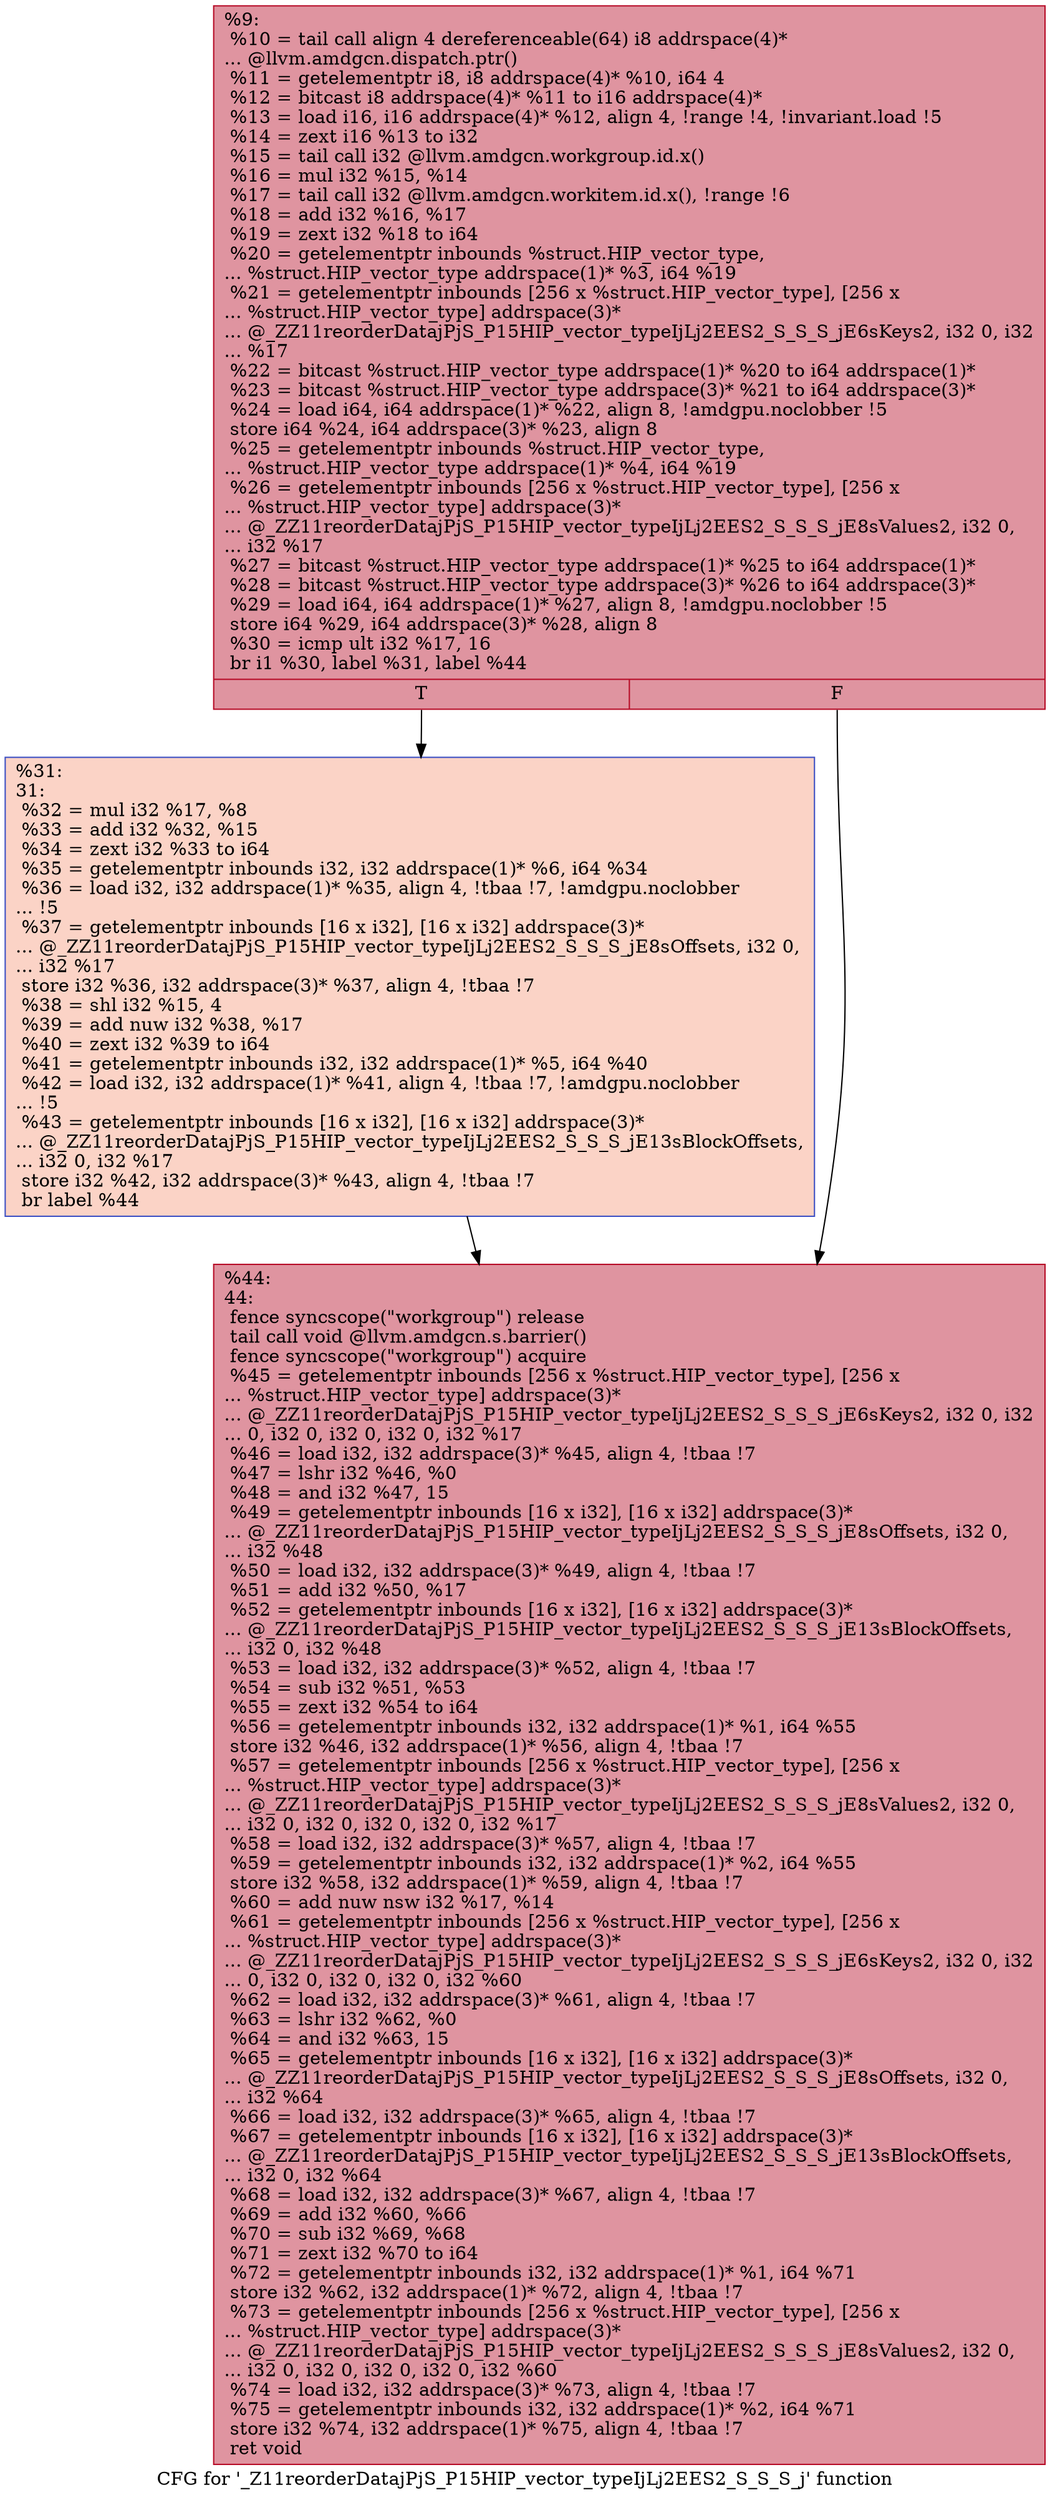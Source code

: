 digraph "CFG for '_Z11reorderDatajPjS_P15HIP_vector_typeIjLj2EES2_S_S_S_j' function" {
	label="CFG for '_Z11reorderDatajPjS_P15HIP_vector_typeIjLj2EES2_S_S_S_j' function";

	Node0x5e15950 [shape=record,color="#b70d28ff", style=filled, fillcolor="#b70d2870",label="{%9:\l  %10 = tail call align 4 dereferenceable(64) i8 addrspace(4)*\l... @llvm.amdgcn.dispatch.ptr()\l  %11 = getelementptr i8, i8 addrspace(4)* %10, i64 4\l  %12 = bitcast i8 addrspace(4)* %11 to i16 addrspace(4)*\l  %13 = load i16, i16 addrspace(4)* %12, align 4, !range !4, !invariant.load !5\l  %14 = zext i16 %13 to i32\l  %15 = tail call i32 @llvm.amdgcn.workgroup.id.x()\l  %16 = mul i32 %15, %14\l  %17 = tail call i32 @llvm.amdgcn.workitem.id.x(), !range !6\l  %18 = add i32 %16, %17\l  %19 = zext i32 %18 to i64\l  %20 = getelementptr inbounds %struct.HIP_vector_type,\l... %struct.HIP_vector_type addrspace(1)* %3, i64 %19\l  %21 = getelementptr inbounds [256 x %struct.HIP_vector_type], [256 x\l... %struct.HIP_vector_type] addrspace(3)*\l... @_ZZ11reorderDatajPjS_P15HIP_vector_typeIjLj2EES2_S_S_S_jE6sKeys2, i32 0, i32\l... %17\l  %22 = bitcast %struct.HIP_vector_type addrspace(1)* %20 to i64 addrspace(1)*\l  %23 = bitcast %struct.HIP_vector_type addrspace(3)* %21 to i64 addrspace(3)*\l  %24 = load i64, i64 addrspace(1)* %22, align 8, !amdgpu.noclobber !5\l  store i64 %24, i64 addrspace(3)* %23, align 8\l  %25 = getelementptr inbounds %struct.HIP_vector_type,\l... %struct.HIP_vector_type addrspace(1)* %4, i64 %19\l  %26 = getelementptr inbounds [256 x %struct.HIP_vector_type], [256 x\l... %struct.HIP_vector_type] addrspace(3)*\l... @_ZZ11reorderDatajPjS_P15HIP_vector_typeIjLj2EES2_S_S_S_jE8sValues2, i32 0,\l... i32 %17\l  %27 = bitcast %struct.HIP_vector_type addrspace(1)* %25 to i64 addrspace(1)*\l  %28 = bitcast %struct.HIP_vector_type addrspace(3)* %26 to i64 addrspace(3)*\l  %29 = load i64, i64 addrspace(1)* %27, align 8, !amdgpu.noclobber !5\l  store i64 %29, i64 addrspace(3)* %28, align 8\l  %30 = icmp ult i32 %17, 16\l  br i1 %30, label %31, label %44\l|{<s0>T|<s1>F}}"];
	Node0x5e15950:s0 -> Node0x5e18c20;
	Node0x5e15950:s1 -> Node0x5e18c70;
	Node0x5e18c20 [shape=record,color="#3d50c3ff", style=filled, fillcolor="#f59c7d70",label="{%31:\l31:                                               \l  %32 = mul i32 %17, %8\l  %33 = add i32 %32, %15\l  %34 = zext i32 %33 to i64\l  %35 = getelementptr inbounds i32, i32 addrspace(1)* %6, i64 %34\l  %36 = load i32, i32 addrspace(1)* %35, align 4, !tbaa !7, !amdgpu.noclobber\l... !5\l  %37 = getelementptr inbounds [16 x i32], [16 x i32] addrspace(3)*\l... @_ZZ11reorderDatajPjS_P15HIP_vector_typeIjLj2EES2_S_S_S_jE8sOffsets, i32 0,\l... i32 %17\l  store i32 %36, i32 addrspace(3)* %37, align 4, !tbaa !7\l  %38 = shl i32 %15, 4\l  %39 = add nuw i32 %38, %17\l  %40 = zext i32 %39 to i64\l  %41 = getelementptr inbounds i32, i32 addrspace(1)* %5, i64 %40\l  %42 = load i32, i32 addrspace(1)* %41, align 4, !tbaa !7, !amdgpu.noclobber\l... !5\l  %43 = getelementptr inbounds [16 x i32], [16 x i32] addrspace(3)*\l... @_ZZ11reorderDatajPjS_P15HIP_vector_typeIjLj2EES2_S_S_S_jE13sBlockOffsets,\l... i32 0, i32 %17\l  store i32 %42, i32 addrspace(3)* %43, align 4, !tbaa !7\l  br label %44\l}"];
	Node0x5e18c20 -> Node0x5e18c70;
	Node0x5e18c70 [shape=record,color="#b70d28ff", style=filled, fillcolor="#b70d2870",label="{%44:\l44:                                               \l  fence syncscope(\"workgroup\") release\l  tail call void @llvm.amdgcn.s.barrier()\l  fence syncscope(\"workgroup\") acquire\l  %45 = getelementptr inbounds [256 x %struct.HIP_vector_type], [256 x\l... %struct.HIP_vector_type] addrspace(3)*\l... @_ZZ11reorderDatajPjS_P15HIP_vector_typeIjLj2EES2_S_S_S_jE6sKeys2, i32 0, i32\l... 0, i32 0, i32 0, i32 0, i32 %17\l  %46 = load i32, i32 addrspace(3)* %45, align 4, !tbaa !7\l  %47 = lshr i32 %46, %0\l  %48 = and i32 %47, 15\l  %49 = getelementptr inbounds [16 x i32], [16 x i32] addrspace(3)*\l... @_ZZ11reorderDatajPjS_P15HIP_vector_typeIjLj2EES2_S_S_S_jE8sOffsets, i32 0,\l... i32 %48\l  %50 = load i32, i32 addrspace(3)* %49, align 4, !tbaa !7\l  %51 = add i32 %50, %17\l  %52 = getelementptr inbounds [16 x i32], [16 x i32] addrspace(3)*\l... @_ZZ11reorderDatajPjS_P15HIP_vector_typeIjLj2EES2_S_S_S_jE13sBlockOffsets,\l... i32 0, i32 %48\l  %53 = load i32, i32 addrspace(3)* %52, align 4, !tbaa !7\l  %54 = sub i32 %51, %53\l  %55 = zext i32 %54 to i64\l  %56 = getelementptr inbounds i32, i32 addrspace(1)* %1, i64 %55\l  store i32 %46, i32 addrspace(1)* %56, align 4, !tbaa !7\l  %57 = getelementptr inbounds [256 x %struct.HIP_vector_type], [256 x\l... %struct.HIP_vector_type] addrspace(3)*\l... @_ZZ11reorderDatajPjS_P15HIP_vector_typeIjLj2EES2_S_S_S_jE8sValues2, i32 0,\l... i32 0, i32 0, i32 0, i32 0, i32 %17\l  %58 = load i32, i32 addrspace(3)* %57, align 4, !tbaa !7\l  %59 = getelementptr inbounds i32, i32 addrspace(1)* %2, i64 %55\l  store i32 %58, i32 addrspace(1)* %59, align 4, !tbaa !7\l  %60 = add nuw nsw i32 %17, %14\l  %61 = getelementptr inbounds [256 x %struct.HIP_vector_type], [256 x\l... %struct.HIP_vector_type] addrspace(3)*\l... @_ZZ11reorderDatajPjS_P15HIP_vector_typeIjLj2EES2_S_S_S_jE6sKeys2, i32 0, i32\l... 0, i32 0, i32 0, i32 0, i32 %60\l  %62 = load i32, i32 addrspace(3)* %61, align 4, !tbaa !7\l  %63 = lshr i32 %62, %0\l  %64 = and i32 %63, 15\l  %65 = getelementptr inbounds [16 x i32], [16 x i32] addrspace(3)*\l... @_ZZ11reorderDatajPjS_P15HIP_vector_typeIjLj2EES2_S_S_S_jE8sOffsets, i32 0,\l... i32 %64\l  %66 = load i32, i32 addrspace(3)* %65, align 4, !tbaa !7\l  %67 = getelementptr inbounds [16 x i32], [16 x i32] addrspace(3)*\l... @_ZZ11reorderDatajPjS_P15HIP_vector_typeIjLj2EES2_S_S_S_jE13sBlockOffsets,\l... i32 0, i32 %64\l  %68 = load i32, i32 addrspace(3)* %67, align 4, !tbaa !7\l  %69 = add i32 %60, %66\l  %70 = sub i32 %69, %68\l  %71 = zext i32 %70 to i64\l  %72 = getelementptr inbounds i32, i32 addrspace(1)* %1, i64 %71\l  store i32 %62, i32 addrspace(1)* %72, align 4, !tbaa !7\l  %73 = getelementptr inbounds [256 x %struct.HIP_vector_type], [256 x\l... %struct.HIP_vector_type] addrspace(3)*\l... @_ZZ11reorderDatajPjS_P15HIP_vector_typeIjLj2EES2_S_S_S_jE8sValues2, i32 0,\l... i32 0, i32 0, i32 0, i32 0, i32 %60\l  %74 = load i32, i32 addrspace(3)* %73, align 4, !tbaa !7\l  %75 = getelementptr inbounds i32, i32 addrspace(1)* %2, i64 %71\l  store i32 %74, i32 addrspace(1)* %75, align 4, !tbaa !7\l  ret void\l}"];
}
